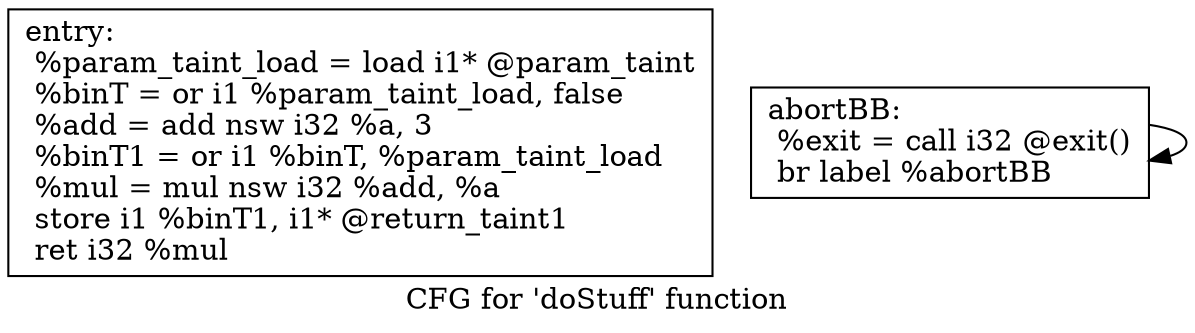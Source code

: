 digraph "CFG for 'doStuff' function" {
	label="CFG for 'doStuff' function";

	Node0x2480d20 [shape=record,label="{entry:\l  %param_taint_load = load i1* @param_taint\l  %binT = or i1 %param_taint_load, false\l  %add = add nsw i32 %a, 3\l  %binT1 = or i1 %binT, %param_taint_load\l  %mul = mul nsw i32 %add, %a\l  store i1 %binT1, i1* @return_taint1\l  ret i32 %mul\l}"];
	Node0x2480d80 [shape=record,label="{abortBB:                                          \l  %exit = call i32 @exit()\l  br label %abortBB\l}"];
	Node0x2480d80 -> Node0x2480d80;
}
